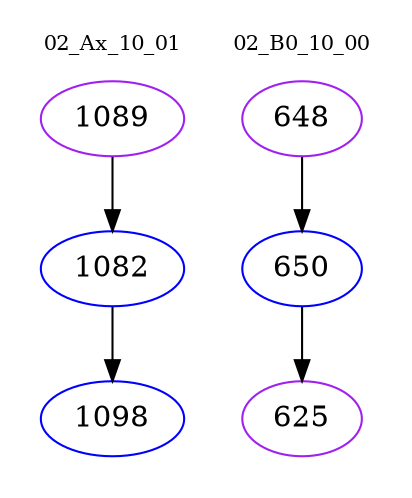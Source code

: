 digraph{
subgraph cluster_0 {
color = white
label = "02_Ax_10_01";
fontsize=10;
T0_1089 [label="1089", color="purple"]
T0_1089 -> T0_1082 [color="black"]
T0_1082 [label="1082", color="blue"]
T0_1082 -> T0_1098 [color="black"]
T0_1098 [label="1098", color="blue"]
}
subgraph cluster_1 {
color = white
label = "02_B0_10_00";
fontsize=10;
T1_648 [label="648", color="purple"]
T1_648 -> T1_650 [color="black"]
T1_650 [label="650", color="blue"]
T1_650 -> T1_625 [color="black"]
T1_625 [label="625", color="purple"]
}
}
